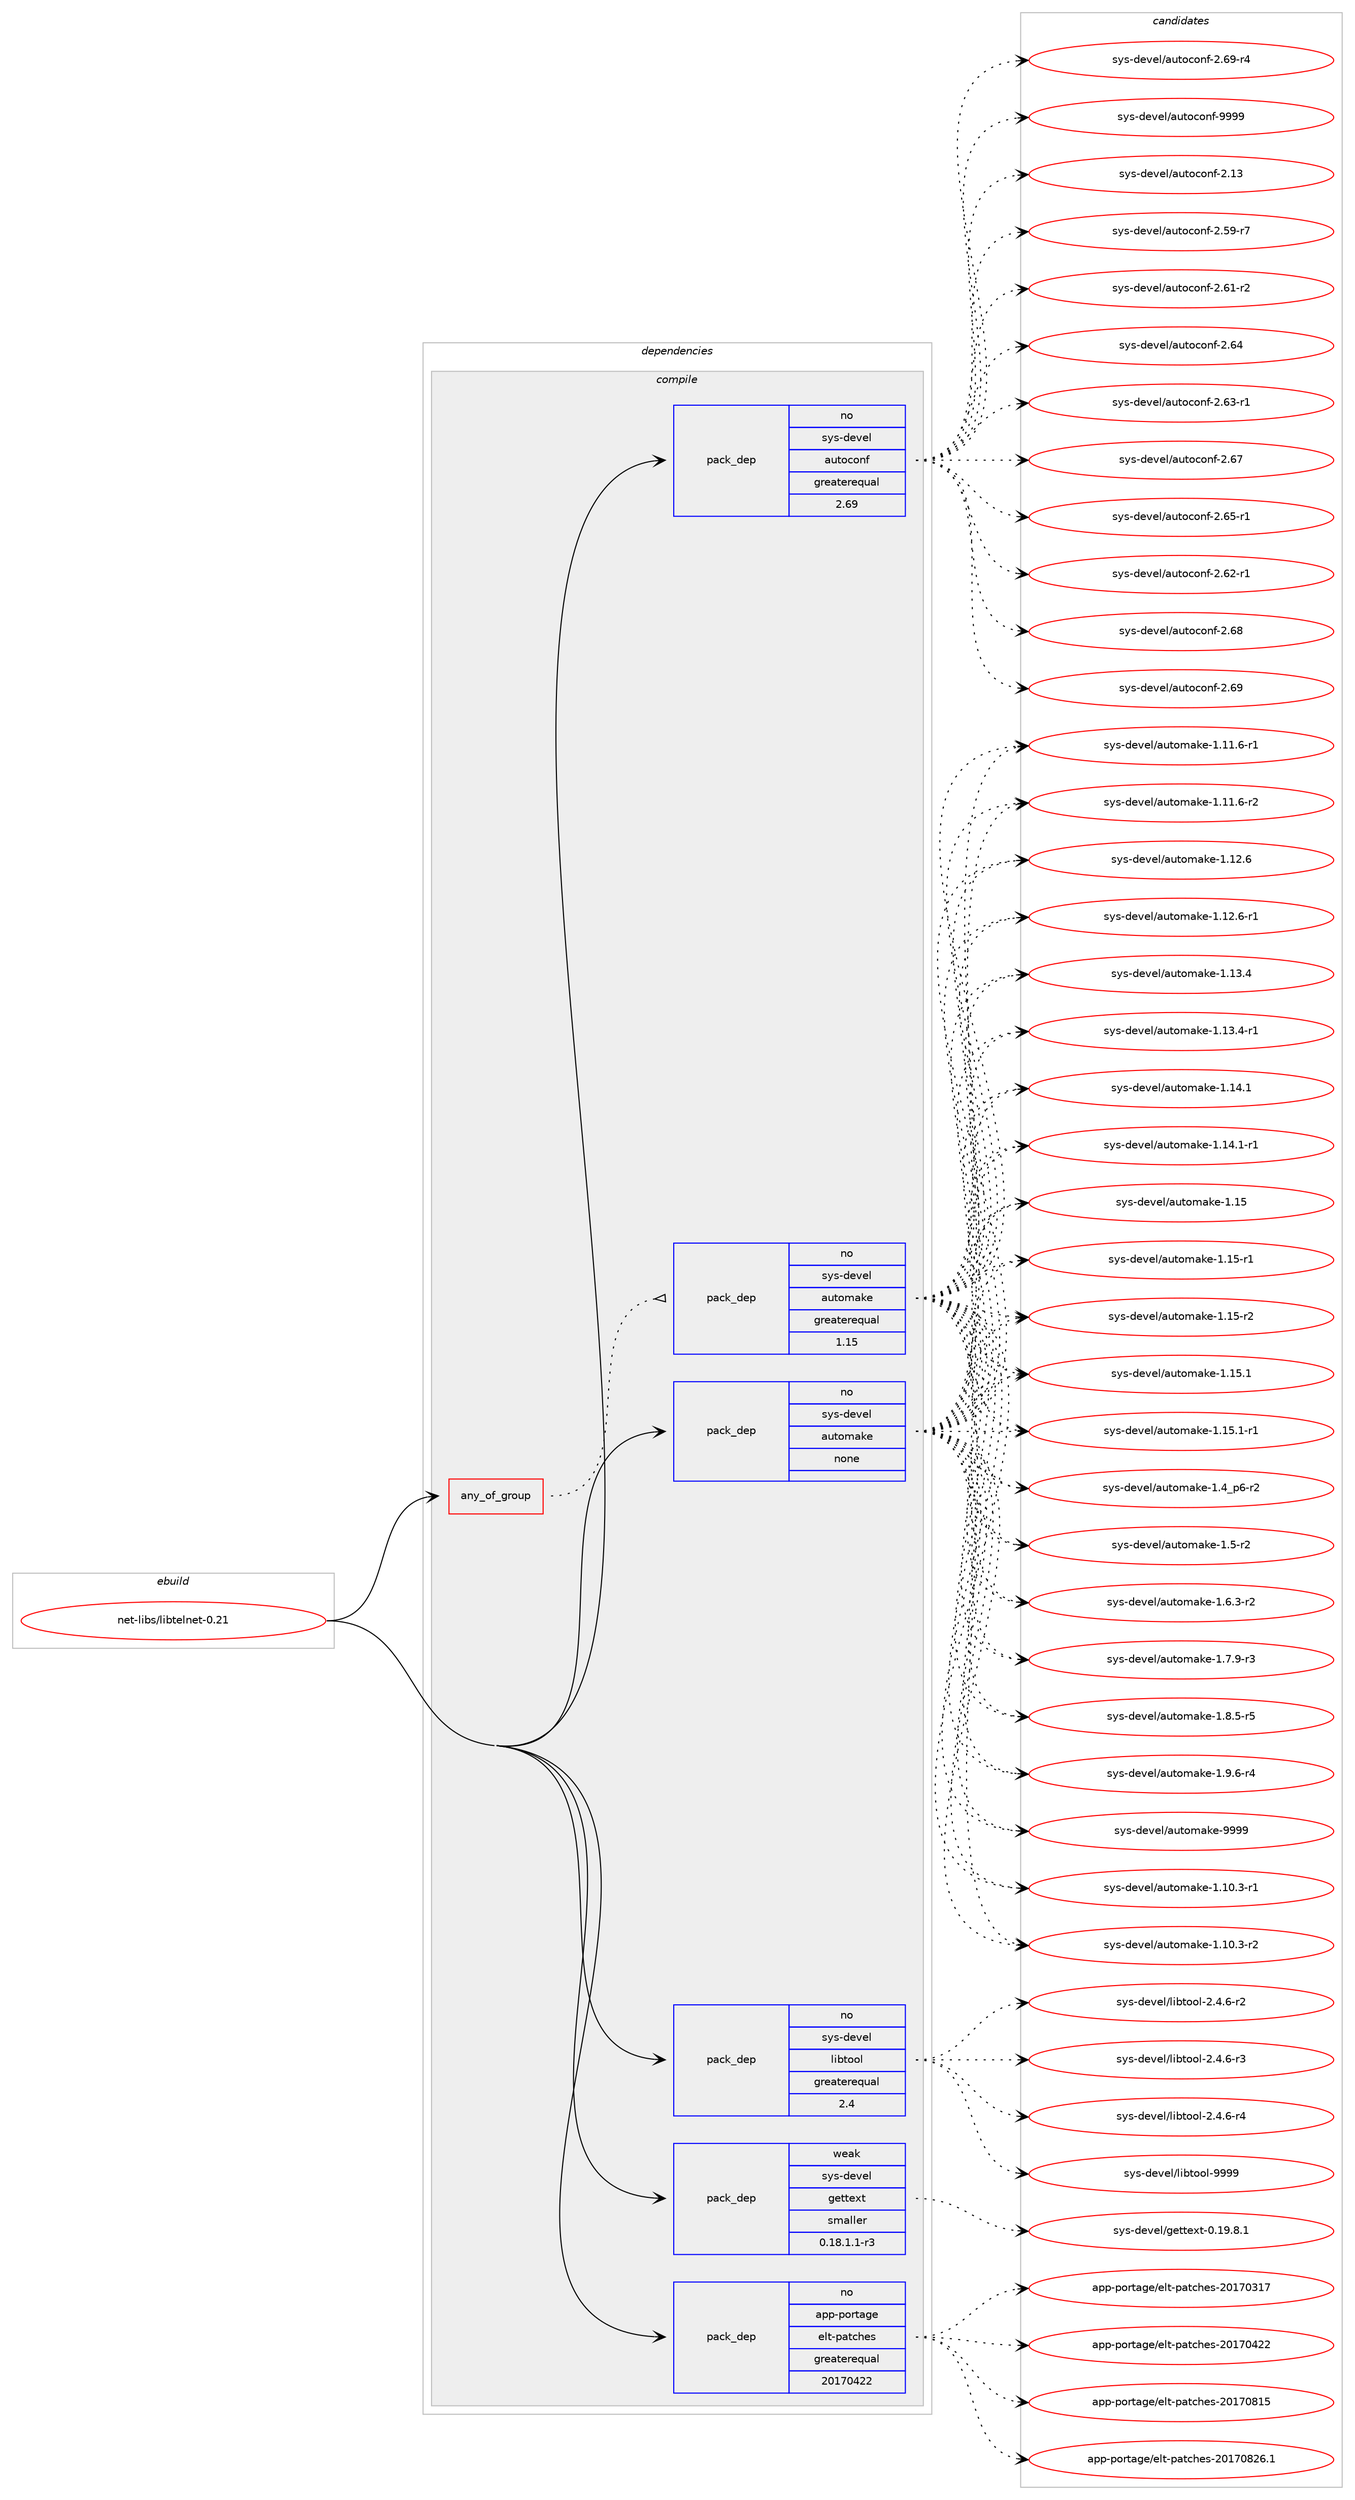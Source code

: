 digraph prolog {

# *************
# Graph options
# *************

newrank=true;
concentrate=true;
compound=true;
graph [rankdir=LR,fontname=Helvetica,fontsize=10,ranksep=1.5];#, ranksep=2.5, nodesep=0.2];
edge  [arrowhead=vee];
node  [fontname=Helvetica,fontsize=10];

# **********
# The ebuild
# **********

subgraph cluster_leftcol {
color=gray;
rank=same;
label=<<i>ebuild</i>>;
id [label="net-libs/libtelnet-0.21", color=red, width=4, href="../net-libs/libtelnet-0.21.svg"];
}

# ****************
# The dependencies
# ****************

subgraph cluster_midcol {
color=gray;
label=<<i>dependencies</i>>;
subgraph cluster_compile {
fillcolor="#eeeeee";
style=filled;
label=<<i>compile</i>>;
subgraph any6810 {
dependency418128 [label=<<TABLE BORDER="0" CELLBORDER="1" CELLSPACING="0" CELLPADDING="4"><TR><TD CELLPADDING="10">any_of_group</TD></TR></TABLE>>, shape=none, color=red];subgraph pack307723 {
dependency418129 [label=<<TABLE BORDER="0" CELLBORDER="1" CELLSPACING="0" CELLPADDING="4" WIDTH="220"><TR><TD ROWSPAN="6" CELLPADDING="30">pack_dep</TD></TR><TR><TD WIDTH="110">no</TD></TR><TR><TD>sys-devel</TD></TR><TR><TD>automake</TD></TR><TR><TD>greaterequal</TD></TR><TR><TD>1.15</TD></TR></TABLE>>, shape=none, color=blue];
}
dependency418128:e -> dependency418129:w [weight=20,style="dotted",arrowhead="oinv"];
}
id:e -> dependency418128:w [weight=20,style="solid",arrowhead="vee"];
subgraph pack307724 {
dependency418130 [label=<<TABLE BORDER="0" CELLBORDER="1" CELLSPACING="0" CELLPADDING="4" WIDTH="220"><TR><TD ROWSPAN="6" CELLPADDING="30">pack_dep</TD></TR><TR><TD WIDTH="110">no</TD></TR><TR><TD>app-portage</TD></TR><TR><TD>elt-patches</TD></TR><TR><TD>greaterequal</TD></TR><TR><TD>20170422</TD></TR></TABLE>>, shape=none, color=blue];
}
id:e -> dependency418130:w [weight=20,style="solid",arrowhead="vee"];
subgraph pack307725 {
dependency418131 [label=<<TABLE BORDER="0" CELLBORDER="1" CELLSPACING="0" CELLPADDING="4" WIDTH="220"><TR><TD ROWSPAN="6" CELLPADDING="30">pack_dep</TD></TR><TR><TD WIDTH="110">no</TD></TR><TR><TD>sys-devel</TD></TR><TR><TD>autoconf</TD></TR><TR><TD>greaterequal</TD></TR><TR><TD>2.69</TD></TR></TABLE>>, shape=none, color=blue];
}
id:e -> dependency418131:w [weight=20,style="solid",arrowhead="vee"];
subgraph pack307726 {
dependency418132 [label=<<TABLE BORDER="0" CELLBORDER="1" CELLSPACING="0" CELLPADDING="4" WIDTH="220"><TR><TD ROWSPAN="6" CELLPADDING="30">pack_dep</TD></TR><TR><TD WIDTH="110">no</TD></TR><TR><TD>sys-devel</TD></TR><TR><TD>automake</TD></TR><TR><TD>none</TD></TR><TR><TD></TD></TR></TABLE>>, shape=none, color=blue];
}
id:e -> dependency418132:w [weight=20,style="solid",arrowhead="vee"];
subgraph pack307727 {
dependency418133 [label=<<TABLE BORDER="0" CELLBORDER="1" CELLSPACING="0" CELLPADDING="4" WIDTH="220"><TR><TD ROWSPAN="6" CELLPADDING="30">pack_dep</TD></TR><TR><TD WIDTH="110">no</TD></TR><TR><TD>sys-devel</TD></TR><TR><TD>libtool</TD></TR><TR><TD>greaterequal</TD></TR><TR><TD>2.4</TD></TR></TABLE>>, shape=none, color=blue];
}
id:e -> dependency418133:w [weight=20,style="solid",arrowhead="vee"];
subgraph pack307728 {
dependency418134 [label=<<TABLE BORDER="0" CELLBORDER="1" CELLSPACING="0" CELLPADDING="4" WIDTH="220"><TR><TD ROWSPAN="6" CELLPADDING="30">pack_dep</TD></TR><TR><TD WIDTH="110">weak</TD></TR><TR><TD>sys-devel</TD></TR><TR><TD>gettext</TD></TR><TR><TD>smaller</TD></TR><TR><TD>0.18.1.1-r3</TD></TR></TABLE>>, shape=none, color=blue];
}
id:e -> dependency418134:w [weight=20,style="solid",arrowhead="vee"];
}
subgraph cluster_compileandrun {
fillcolor="#eeeeee";
style=filled;
label=<<i>compile and run</i>>;
}
subgraph cluster_run {
fillcolor="#eeeeee";
style=filled;
label=<<i>run</i>>;
}
}

# **************
# The candidates
# **************

subgraph cluster_choices {
rank=same;
color=gray;
label=<<i>candidates</i>>;

subgraph choice307723 {
color=black;
nodesep=1;
choice11512111545100101118101108479711711611110997107101454946494846514511449 [label="sys-devel/automake-1.10.3-r1", color=red, width=4,href="../sys-devel/automake-1.10.3-r1.svg"];
choice11512111545100101118101108479711711611110997107101454946494846514511450 [label="sys-devel/automake-1.10.3-r2", color=red, width=4,href="../sys-devel/automake-1.10.3-r2.svg"];
choice11512111545100101118101108479711711611110997107101454946494946544511449 [label="sys-devel/automake-1.11.6-r1", color=red, width=4,href="../sys-devel/automake-1.11.6-r1.svg"];
choice11512111545100101118101108479711711611110997107101454946494946544511450 [label="sys-devel/automake-1.11.6-r2", color=red, width=4,href="../sys-devel/automake-1.11.6-r2.svg"];
choice1151211154510010111810110847971171161111099710710145494649504654 [label="sys-devel/automake-1.12.6", color=red, width=4,href="../sys-devel/automake-1.12.6.svg"];
choice11512111545100101118101108479711711611110997107101454946495046544511449 [label="sys-devel/automake-1.12.6-r1", color=red, width=4,href="../sys-devel/automake-1.12.6-r1.svg"];
choice1151211154510010111810110847971171161111099710710145494649514652 [label="sys-devel/automake-1.13.4", color=red, width=4,href="../sys-devel/automake-1.13.4.svg"];
choice11512111545100101118101108479711711611110997107101454946495146524511449 [label="sys-devel/automake-1.13.4-r1", color=red, width=4,href="../sys-devel/automake-1.13.4-r1.svg"];
choice1151211154510010111810110847971171161111099710710145494649524649 [label="sys-devel/automake-1.14.1", color=red, width=4,href="../sys-devel/automake-1.14.1.svg"];
choice11512111545100101118101108479711711611110997107101454946495246494511449 [label="sys-devel/automake-1.14.1-r1", color=red, width=4,href="../sys-devel/automake-1.14.1-r1.svg"];
choice115121115451001011181011084797117116111109971071014549464953 [label="sys-devel/automake-1.15", color=red, width=4,href="../sys-devel/automake-1.15.svg"];
choice1151211154510010111810110847971171161111099710710145494649534511449 [label="sys-devel/automake-1.15-r1", color=red, width=4,href="../sys-devel/automake-1.15-r1.svg"];
choice1151211154510010111810110847971171161111099710710145494649534511450 [label="sys-devel/automake-1.15-r2", color=red, width=4,href="../sys-devel/automake-1.15-r2.svg"];
choice1151211154510010111810110847971171161111099710710145494649534649 [label="sys-devel/automake-1.15.1", color=red, width=4,href="../sys-devel/automake-1.15.1.svg"];
choice11512111545100101118101108479711711611110997107101454946495346494511449 [label="sys-devel/automake-1.15.1-r1", color=red, width=4,href="../sys-devel/automake-1.15.1-r1.svg"];
choice115121115451001011181011084797117116111109971071014549465295112544511450 [label="sys-devel/automake-1.4_p6-r2", color=red, width=4,href="../sys-devel/automake-1.4_p6-r2.svg"];
choice11512111545100101118101108479711711611110997107101454946534511450 [label="sys-devel/automake-1.5-r2", color=red, width=4,href="../sys-devel/automake-1.5-r2.svg"];
choice115121115451001011181011084797117116111109971071014549465446514511450 [label="sys-devel/automake-1.6.3-r2", color=red, width=4,href="../sys-devel/automake-1.6.3-r2.svg"];
choice115121115451001011181011084797117116111109971071014549465546574511451 [label="sys-devel/automake-1.7.9-r3", color=red, width=4,href="../sys-devel/automake-1.7.9-r3.svg"];
choice115121115451001011181011084797117116111109971071014549465646534511453 [label="sys-devel/automake-1.8.5-r5", color=red, width=4,href="../sys-devel/automake-1.8.5-r5.svg"];
choice115121115451001011181011084797117116111109971071014549465746544511452 [label="sys-devel/automake-1.9.6-r4", color=red, width=4,href="../sys-devel/automake-1.9.6-r4.svg"];
choice115121115451001011181011084797117116111109971071014557575757 [label="sys-devel/automake-9999", color=red, width=4,href="../sys-devel/automake-9999.svg"];
dependency418129:e -> choice11512111545100101118101108479711711611110997107101454946494846514511449:w [style=dotted,weight="100"];
dependency418129:e -> choice11512111545100101118101108479711711611110997107101454946494846514511450:w [style=dotted,weight="100"];
dependency418129:e -> choice11512111545100101118101108479711711611110997107101454946494946544511449:w [style=dotted,weight="100"];
dependency418129:e -> choice11512111545100101118101108479711711611110997107101454946494946544511450:w [style=dotted,weight="100"];
dependency418129:e -> choice1151211154510010111810110847971171161111099710710145494649504654:w [style=dotted,weight="100"];
dependency418129:e -> choice11512111545100101118101108479711711611110997107101454946495046544511449:w [style=dotted,weight="100"];
dependency418129:e -> choice1151211154510010111810110847971171161111099710710145494649514652:w [style=dotted,weight="100"];
dependency418129:e -> choice11512111545100101118101108479711711611110997107101454946495146524511449:w [style=dotted,weight="100"];
dependency418129:e -> choice1151211154510010111810110847971171161111099710710145494649524649:w [style=dotted,weight="100"];
dependency418129:e -> choice11512111545100101118101108479711711611110997107101454946495246494511449:w [style=dotted,weight="100"];
dependency418129:e -> choice115121115451001011181011084797117116111109971071014549464953:w [style=dotted,weight="100"];
dependency418129:e -> choice1151211154510010111810110847971171161111099710710145494649534511449:w [style=dotted,weight="100"];
dependency418129:e -> choice1151211154510010111810110847971171161111099710710145494649534511450:w [style=dotted,weight="100"];
dependency418129:e -> choice1151211154510010111810110847971171161111099710710145494649534649:w [style=dotted,weight="100"];
dependency418129:e -> choice11512111545100101118101108479711711611110997107101454946495346494511449:w [style=dotted,weight="100"];
dependency418129:e -> choice115121115451001011181011084797117116111109971071014549465295112544511450:w [style=dotted,weight="100"];
dependency418129:e -> choice11512111545100101118101108479711711611110997107101454946534511450:w [style=dotted,weight="100"];
dependency418129:e -> choice115121115451001011181011084797117116111109971071014549465446514511450:w [style=dotted,weight="100"];
dependency418129:e -> choice115121115451001011181011084797117116111109971071014549465546574511451:w [style=dotted,weight="100"];
dependency418129:e -> choice115121115451001011181011084797117116111109971071014549465646534511453:w [style=dotted,weight="100"];
dependency418129:e -> choice115121115451001011181011084797117116111109971071014549465746544511452:w [style=dotted,weight="100"];
dependency418129:e -> choice115121115451001011181011084797117116111109971071014557575757:w [style=dotted,weight="100"];
}
subgraph choice307724 {
color=black;
nodesep=1;
choice97112112451121111141169710310147101108116451129711699104101115455048495548514955 [label="app-portage/elt-patches-20170317", color=red, width=4,href="../app-portage/elt-patches-20170317.svg"];
choice97112112451121111141169710310147101108116451129711699104101115455048495548525050 [label="app-portage/elt-patches-20170422", color=red, width=4,href="../app-portage/elt-patches-20170422.svg"];
choice97112112451121111141169710310147101108116451129711699104101115455048495548564953 [label="app-portage/elt-patches-20170815", color=red, width=4,href="../app-portage/elt-patches-20170815.svg"];
choice971121124511211111411697103101471011081164511297116991041011154550484955485650544649 [label="app-portage/elt-patches-20170826.1", color=red, width=4,href="../app-portage/elt-patches-20170826.1.svg"];
dependency418130:e -> choice97112112451121111141169710310147101108116451129711699104101115455048495548514955:w [style=dotted,weight="100"];
dependency418130:e -> choice97112112451121111141169710310147101108116451129711699104101115455048495548525050:w [style=dotted,weight="100"];
dependency418130:e -> choice97112112451121111141169710310147101108116451129711699104101115455048495548564953:w [style=dotted,weight="100"];
dependency418130:e -> choice971121124511211111411697103101471011081164511297116991041011154550484955485650544649:w [style=dotted,weight="100"];
}
subgraph choice307725 {
color=black;
nodesep=1;
choice115121115451001011181011084797117116111991111101024550464951 [label="sys-devel/autoconf-2.13", color=red, width=4,href="../sys-devel/autoconf-2.13.svg"];
choice1151211154510010111810110847971171161119911111010245504653574511455 [label="sys-devel/autoconf-2.59-r7", color=red, width=4,href="../sys-devel/autoconf-2.59-r7.svg"];
choice1151211154510010111810110847971171161119911111010245504654494511450 [label="sys-devel/autoconf-2.61-r2", color=red, width=4,href="../sys-devel/autoconf-2.61-r2.svg"];
choice1151211154510010111810110847971171161119911111010245504654504511449 [label="sys-devel/autoconf-2.62-r1", color=red, width=4,href="../sys-devel/autoconf-2.62-r1.svg"];
choice1151211154510010111810110847971171161119911111010245504654514511449 [label="sys-devel/autoconf-2.63-r1", color=red, width=4,href="../sys-devel/autoconf-2.63-r1.svg"];
choice115121115451001011181011084797117116111991111101024550465452 [label="sys-devel/autoconf-2.64", color=red, width=4,href="../sys-devel/autoconf-2.64.svg"];
choice1151211154510010111810110847971171161119911111010245504654534511449 [label="sys-devel/autoconf-2.65-r1", color=red, width=4,href="../sys-devel/autoconf-2.65-r1.svg"];
choice115121115451001011181011084797117116111991111101024550465455 [label="sys-devel/autoconf-2.67", color=red, width=4,href="../sys-devel/autoconf-2.67.svg"];
choice115121115451001011181011084797117116111991111101024550465456 [label="sys-devel/autoconf-2.68", color=red, width=4,href="../sys-devel/autoconf-2.68.svg"];
choice115121115451001011181011084797117116111991111101024550465457 [label="sys-devel/autoconf-2.69", color=red, width=4,href="../sys-devel/autoconf-2.69.svg"];
choice1151211154510010111810110847971171161119911111010245504654574511452 [label="sys-devel/autoconf-2.69-r4", color=red, width=4,href="../sys-devel/autoconf-2.69-r4.svg"];
choice115121115451001011181011084797117116111991111101024557575757 [label="sys-devel/autoconf-9999", color=red, width=4,href="../sys-devel/autoconf-9999.svg"];
dependency418131:e -> choice115121115451001011181011084797117116111991111101024550464951:w [style=dotted,weight="100"];
dependency418131:e -> choice1151211154510010111810110847971171161119911111010245504653574511455:w [style=dotted,weight="100"];
dependency418131:e -> choice1151211154510010111810110847971171161119911111010245504654494511450:w [style=dotted,weight="100"];
dependency418131:e -> choice1151211154510010111810110847971171161119911111010245504654504511449:w [style=dotted,weight="100"];
dependency418131:e -> choice1151211154510010111810110847971171161119911111010245504654514511449:w [style=dotted,weight="100"];
dependency418131:e -> choice115121115451001011181011084797117116111991111101024550465452:w [style=dotted,weight="100"];
dependency418131:e -> choice1151211154510010111810110847971171161119911111010245504654534511449:w [style=dotted,weight="100"];
dependency418131:e -> choice115121115451001011181011084797117116111991111101024550465455:w [style=dotted,weight="100"];
dependency418131:e -> choice115121115451001011181011084797117116111991111101024550465456:w [style=dotted,weight="100"];
dependency418131:e -> choice115121115451001011181011084797117116111991111101024550465457:w [style=dotted,weight="100"];
dependency418131:e -> choice1151211154510010111810110847971171161119911111010245504654574511452:w [style=dotted,weight="100"];
dependency418131:e -> choice115121115451001011181011084797117116111991111101024557575757:w [style=dotted,weight="100"];
}
subgraph choice307726 {
color=black;
nodesep=1;
choice11512111545100101118101108479711711611110997107101454946494846514511449 [label="sys-devel/automake-1.10.3-r1", color=red, width=4,href="../sys-devel/automake-1.10.3-r1.svg"];
choice11512111545100101118101108479711711611110997107101454946494846514511450 [label="sys-devel/automake-1.10.3-r2", color=red, width=4,href="../sys-devel/automake-1.10.3-r2.svg"];
choice11512111545100101118101108479711711611110997107101454946494946544511449 [label="sys-devel/automake-1.11.6-r1", color=red, width=4,href="../sys-devel/automake-1.11.6-r1.svg"];
choice11512111545100101118101108479711711611110997107101454946494946544511450 [label="sys-devel/automake-1.11.6-r2", color=red, width=4,href="../sys-devel/automake-1.11.6-r2.svg"];
choice1151211154510010111810110847971171161111099710710145494649504654 [label="sys-devel/automake-1.12.6", color=red, width=4,href="../sys-devel/automake-1.12.6.svg"];
choice11512111545100101118101108479711711611110997107101454946495046544511449 [label="sys-devel/automake-1.12.6-r1", color=red, width=4,href="../sys-devel/automake-1.12.6-r1.svg"];
choice1151211154510010111810110847971171161111099710710145494649514652 [label="sys-devel/automake-1.13.4", color=red, width=4,href="../sys-devel/automake-1.13.4.svg"];
choice11512111545100101118101108479711711611110997107101454946495146524511449 [label="sys-devel/automake-1.13.4-r1", color=red, width=4,href="../sys-devel/automake-1.13.4-r1.svg"];
choice1151211154510010111810110847971171161111099710710145494649524649 [label="sys-devel/automake-1.14.1", color=red, width=4,href="../sys-devel/automake-1.14.1.svg"];
choice11512111545100101118101108479711711611110997107101454946495246494511449 [label="sys-devel/automake-1.14.1-r1", color=red, width=4,href="../sys-devel/automake-1.14.1-r1.svg"];
choice115121115451001011181011084797117116111109971071014549464953 [label="sys-devel/automake-1.15", color=red, width=4,href="../sys-devel/automake-1.15.svg"];
choice1151211154510010111810110847971171161111099710710145494649534511449 [label="sys-devel/automake-1.15-r1", color=red, width=4,href="../sys-devel/automake-1.15-r1.svg"];
choice1151211154510010111810110847971171161111099710710145494649534511450 [label="sys-devel/automake-1.15-r2", color=red, width=4,href="../sys-devel/automake-1.15-r2.svg"];
choice1151211154510010111810110847971171161111099710710145494649534649 [label="sys-devel/automake-1.15.1", color=red, width=4,href="../sys-devel/automake-1.15.1.svg"];
choice11512111545100101118101108479711711611110997107101454946495346494511449 [label="sys-devel/automake-1.15.1-r1", color=red, width=4,href="../sys-devel/automake-1.15.1-r1.svg"];
choice115121115451001011181011084797117116111109971071014549465295112544511450 [label="sys-devel/automake-1.4_p6-r2", color=red, width=4,href="../sys-devel/automake-1.4_p6-r2.svg"];
choice11512111545100101118101108479711711611110997107101454946534511450 [label="sys-devel/automake-1.5-r2", color=red, width=4,href="../sys-devel/automake-1.5-r2.svg"];
choice115121115451001011181011084797117116111109971071014549465446514511450 [label="sys-devel/automake-1.6.3-r2", color=red, width=4,href="../sys-devel/automake-1.6.3-r2.svg"];
choice115121115451001011181011084797117116111109971071014549465546574511451 [label="sys-devel/automake-1.7.9-r3", color=red, width=4,href="../sys-devel/automake-1.7.9-r3.svg"];
choice115121115451001011181011084797117116111109971071014549465646534511453 [label="sys-devel/automake-1.8.5-r5", color=red, width=4,href="../sys-devel/automake-1.8.5-r5.svg"];
choice115121115451001011181011084797117116111109971071014549465746544511452 [label="sys-devel/automake-1.9.6-r4", color=red, width=4,href="../sys-devel/automake-1.9.6-r4.svg"];
choice115121115451001011181011084797117116111109971071014557575757 [label="sys-devel/automake-9999", color=red, width=4,href="../sys-devel/automake-9999.svg"];
dependency418132:e -> choice11512111545100101118101108479711711611110997107101454946494846514511449:w [style=dotted,weight="100"];
dependency418132:e -> choice11512111545100101118101108479711711611110997107101454946494846514511450:w [style=dotted,weight="100"];
dependency418132:e -> choice11512111545100101118101108479711711611110997107101454946494946544511449:w [style=dotted,weight="100"];
dependency418132:e -> choice11512111545100101118101108479711711611110997107101454946494946544511450:w [style=dotted,weight="100"];
dependency418132:e -> choice1151211154510010111810110847971171161111099710710145494649504654:w [style=dotted,weight="100"];
dependency418132:e -> choice11512111545100101118101108479711711611110997107101454946495046544511449:w [style=dotted,weight="100"];
dependency418132:e -> choice1151211154510010111810110847971171161111099710710145494649514652:w [style=dotted,weight="100"];
dependency418132:e -> choice11512111545100101118101108479711711611110997107101454946495146524511449:w [style=dotted,weight="100"];
dependency418132:e -> choice1151211154510010111810110847971171161111099710710145494649524649:w [style=dotted,weight="100"];
dependency418132:e -> choice11512111545100101118101108479711711611110997107101454946495246494511449:w [style=dotted,weight="100"];
dependency418132:e -> choice115121115451001011181011084797117116111109971071014549464953:w [style=dotted,weight="100"];
dependency418132:e -> choice1151211154510010111810110847971171161111099710710145494649534511449:w [style=dotted,weight="100"];
dependency418132:e -> choice1151211154510010111810110847971171161111099710710145494649534511450:w [style=dotted,weight="100"];
dependency418132:e -> choice1151211154510010111810110847971171161111099710710145494649534649:w [style=dotted,weight="100"];
dependency418132:e -> choice11512111545100101118101108479711711611110997107101454946495346494511449:w [style=dotted,weight="100"];
dependency418132:e -> choice115121115451001011181011084797117116111109971071014549465295112544511450:w [style=dotted,weight="100"];
dependency418132:e -> choice11512111545100101118101108479711711611110997107101454946534511450:w [style=dotted,weight="100"];
dependency418132:e -> choice115121115451001011181011084797117116111109971071014549465446514511450:w [style=dotted,weight="100"];
dependency418132:e -> choice115121115451001011181011084797117116111109971071014549465546574511451:w [style=dotted,weight="100"];
dependency418132:e -> choice115121115451001011181011084797117116111109971071014549465646534511453:w [style=dotted,weight="100"];
dependency418132:e -> choice115121115451001011181011084797117116111109971071014549465746544511452:w [style=dotted,weight="100"];
dependency418132:e -> choice115121115451001011181011084797117116111109971071014557575757:w [style=dotted,weight="100"];
}
subgraph choice307727 {
color=black;
nodesep=1;
choice1151211154510010111810110847108105981161111111084550465246544511450 [label="sys-devel/libtool-2.4.6-r2", color=red, width=4,href="../sys-devel/libtool-2.4.6-r2.svg"];
choice1151211154510010111810110847108105981161111111084550465246544511451 [label="sys-devel/libtool-2.4.6-r3", color=red, width=4,href="../sys-devel/libtool-2.4.6-r3.svg"];
choice1151211154510010111810110847108105981161111111084550465246544511452 [label="sys-devel/libtool-2.4.6-r4", color=red, width=4,href="../sys-devel/libtool-2.4.6-r4.svg"];
choice1151211154510010111810110847108105981161111111084557575757 [label="sys-devel/libtool-9999", color=red, width=4,href="../sys-devel/libtool-9999.svg"];
dependency418133:e -> choice1151211154510010111810110847108105981161111111084550465246544511450:w [style=dotted,weight="100"];
dependency418133:e -> choice1151211154510010111810110847108105981161111111084550465246544511451:w [style=dotted,weight="100"];
dependency418133:e -> choice1151211154510010111810110847108105981161111111084550465246544511452:w [style=dotted,weight="100"];
dependency418133:e -> choice1151211154510010111810110847108105981161111111084557575757:w [style=dotted,weight="100"];
}
subgraph choice307728 {
color=black;
nodesep=1;
choice1151211154510010111810110847103101116116101120116454846495746564649 [label="sys-devel/gettext-0.19.8.1", color=red, width=4,href="../sys-devel/gettext-0.19.8.1.svg"];
dependency418134:e -> choice1151211154510010111810110847103101116116101120116454846495746564649:w [style=dotted,weight="100"];
}
}

}
